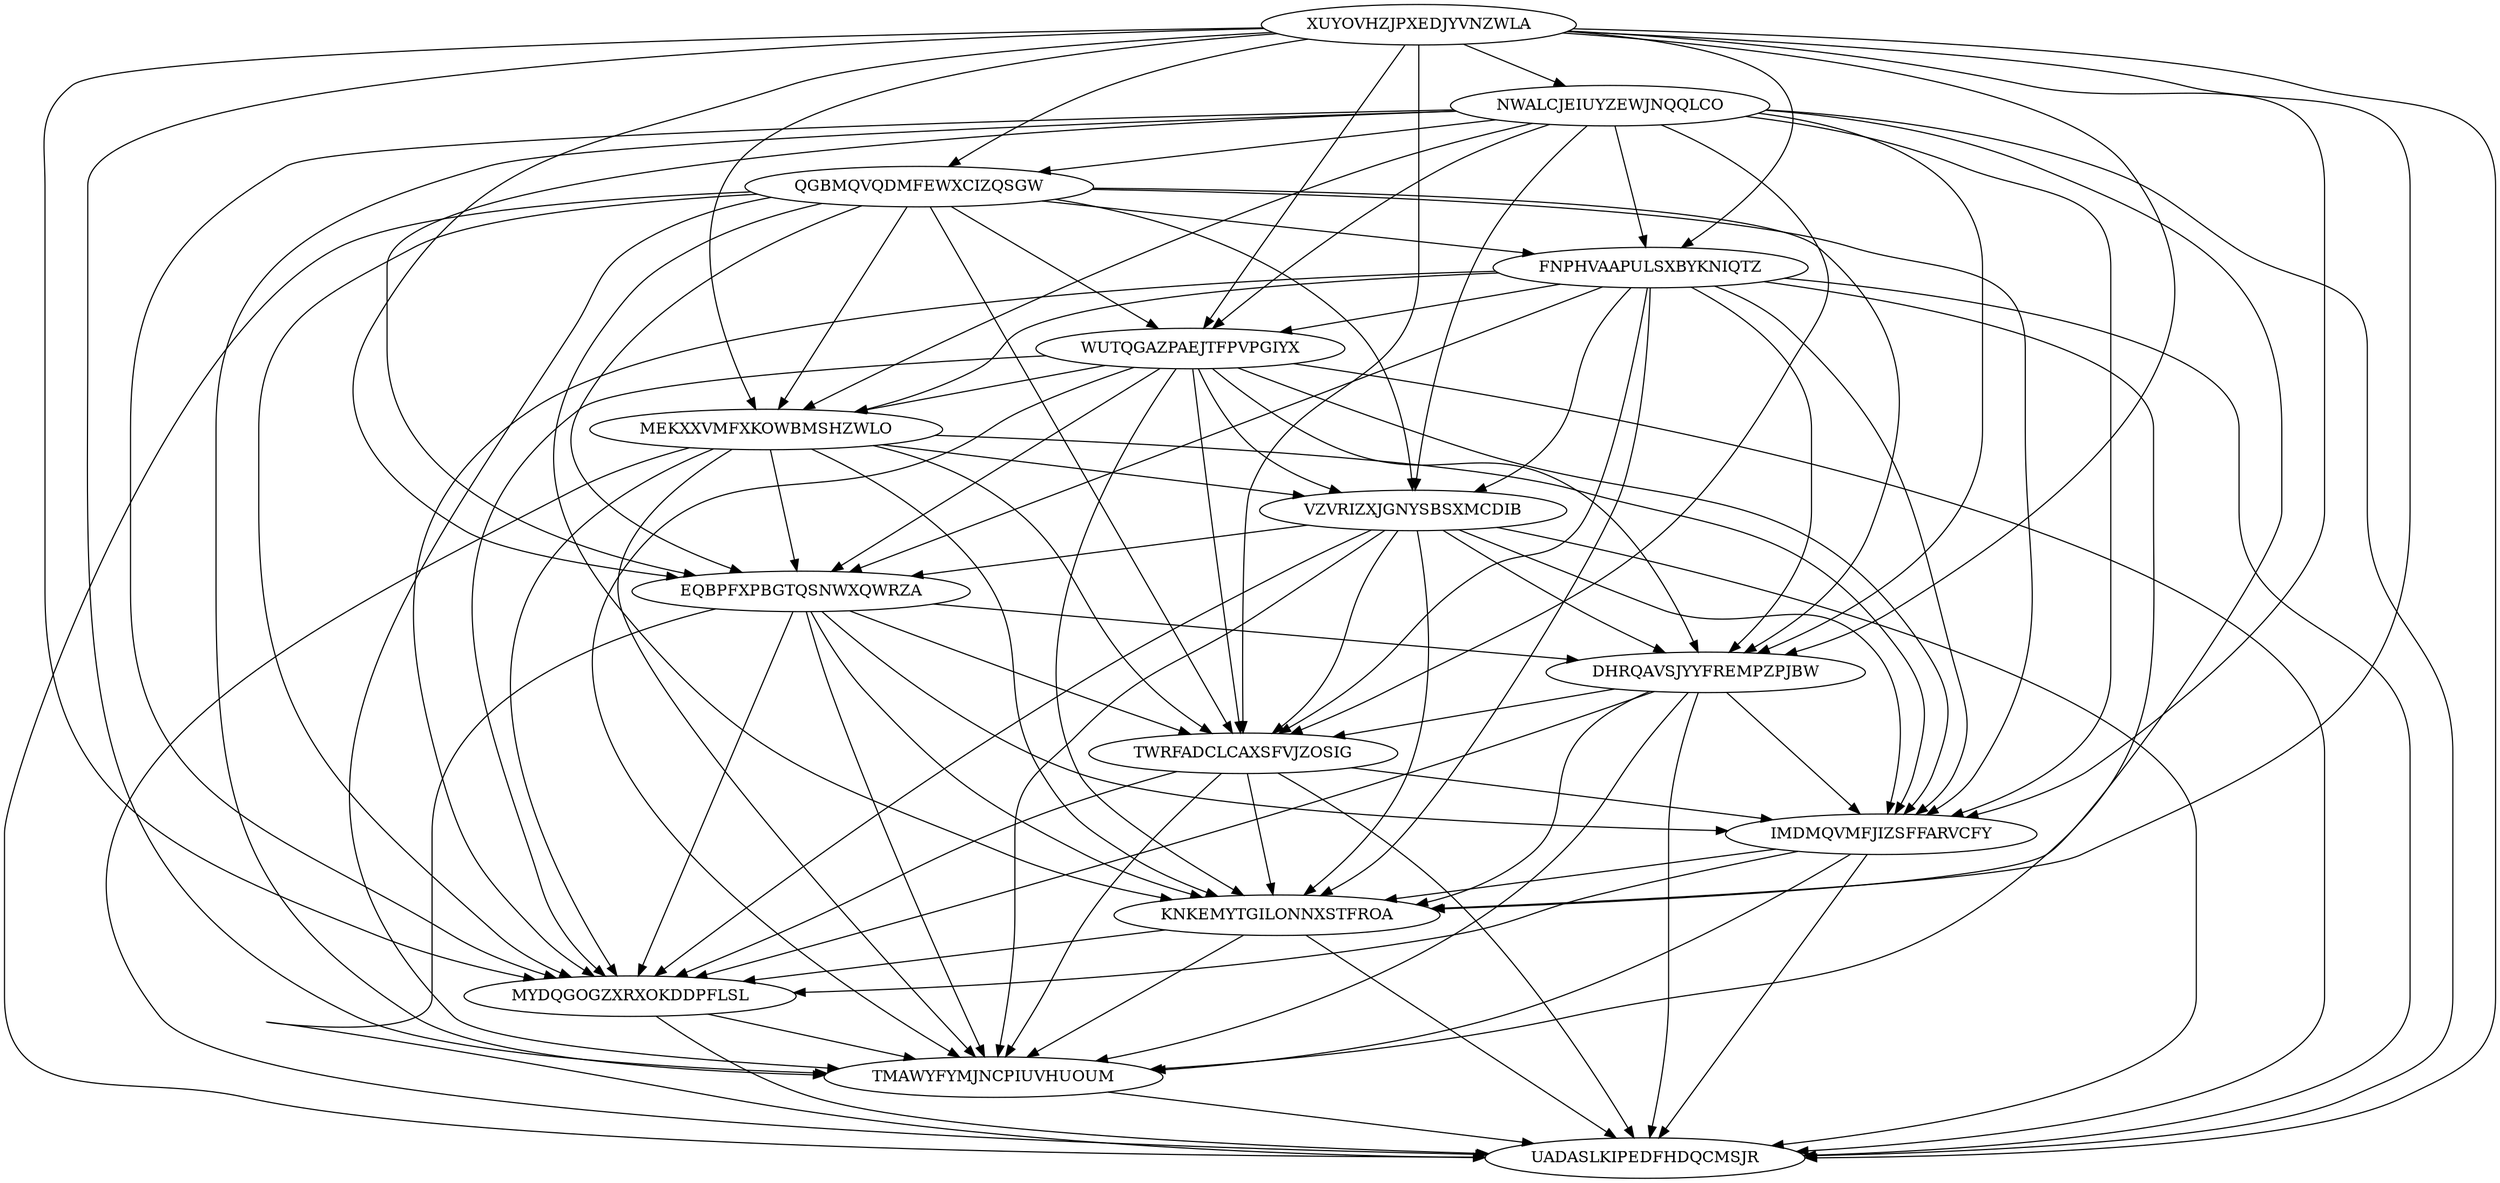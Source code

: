 digraph N15M103 {
	XUYOVHZJPXEDJYVNZWLA	[Weight=16];
	NWALCJEIUYZEWJNQQLCO	[Weight=18];
	QGBMQVQDMFEWXCIZQSGW	[Weight=16];
	FNPHVAAPULSXBYKNIQTZ	[Weight=14];
	WUTQGAZPAEJTFPVPGIYX	[Weight=17];
	MEKXXVMFXKOWBMSHZWLO	[Weight=16];
	VZVRIZXJGNYSBSXMCDIB	[Weight=13];
	EQBPFXPBGTQSNWXQWRZA	[Weight=14];
	DHRQAVSJYYFREMPZPJBW	[Weight=19];
	TWRFADCLCAXSFVJZOSIG	[Weight=16];
	IMDMQVMFJIZSFFARVCFY	[Weight=15];
	KNKEMYTGILONNXSTFROA	[Weight=19];
	MYDQGOGZXRXOKDDPFLSL	[Weight=15];
	TMAWYFYMJNCPIUVHUOUM	[Weight=11];
	UADASLKIPEDFHDQCMSJR	[Weight=17];
	VZVRIZXJGNYSBSXMCDIB -> UADASLKIPEDFHDQCMSJR [Weight=20];
	FNPHVAAPULSXBYKNIQTZ -> UADASLKIPEDFHDQCMSJR [Weight=10];
	MEKXXVMFXKOWBMSHZWLO -> EQBPFXPBGTQSNWXQWRZA [Weight=15];
	VZVRIZXJGNYSBSXMCDIB -> TWRFADCLCAXSFVJZOSIG [Weight=19];
	XUYOVHZJPXEDJYVNZWLA -> DHRQAVSJYYFREMPZPJBW [Weight=18];
	VZVRIZXJGNYSBSXMCDIB -> IMDMQVMFJIZSFFARVCFY [Weight=13];
	NWALCJEIUYZEWJNQQLCO -> TMAWYFYMJNCPIUVHUOUM [Weight=15];
	XUYOVHZJPXEDJYVNZWLA -> EQBPFXPBGTQSNWXQWRZA [Weight=19];
	QGBMQVQDMFEWXCIZQSGW -> TMAWYFYMJNCPIUVHUOUM [Weight=16];
	WUTQGAZPAEJTFPVPGIYX -> DHRQAVSJYYFREMPZPJBW [Weight=19];
	NWALCJEIUYZEWJNQQLCO -> IMDMQVMFJIZSFFARVCFY [Weight=11];
	WUTQGAZPAEJTFPVPGIYX -> TMAWYFYMJNCPIUVHUOUM [Weight=16];
	QGBMQVQDMFEWXCIZQSGW -> DHRQAVSJYYFREMPZPJBW [Weight=20];
	QGBMQVQDMFEWXCIZQSGW -> TWRFADCLCAXSFVJZOSIG [Weight=11];
	XUYOVHZJPXEDJYVNZWLA -> MEKXXVMFXKOWBMSHZWLO [Weight=10];
	QGBMQVQDMFEWXCIZQSGW -> MYDQGOGZXRXOKDDPFLSL [Weight=19];
	XUYOVHZJPXEDJYVNZWLA -> KNKEMYTGILONNXSTFROA [Weight=12];
	MEKXXVMFXKOWBMSHZWLO -> VZVRIZXJGNYSBSXMCDIB [Weight=19];
	FNPHVAAPULSXBYKNIQTZ -> EQBPFXPBGTQSNWXQWRZA [Weight=11];
	NWALCJEIUYZEWJNQQLCO -> VZVRIZXJGNYSBSXMCDIB [Weight=13];
	IMDMQVMFJIZSFFARVCFY -> KNKEMYTGILONNXSTFROA [Weight=15];
	MEKXXVMFXKOWBMSHZWLO -> TMAWYFYMJNCPIUVHUOUM [Weight=12];
	XUYOVHZJPXEDJYVNZWLA -> UADASLKIPEDFHDQCMSJR [Weight=10];
	MEKXXVMFXKOWBMSHZWLO -> UADASLKIPEDFHDQCMSJR [Weight=17];
	EQBPFXPBGTQSNWXQWRZA -> DHRQAVSJYYFREMPZPJBW [Weight=17];
	NWALCJEIUYZEWJNQQLCO -> WUTQGAZPAEJTFPVPGIYX [Weight=12];
	DHRQAVSJYYFREMPZPJBW -> TMAWYFYMJNCPIUVHUOUM [Weight=18];
	FNPHVAAPULSXBYKNIQTZ -> KNKEMYTGILONNXSTFROA [Weight=13];
	DHRQAVSJYYFREMPZPJBW -> IMDMQVMFJIZSFFARVCFY [Weight=14];
	WUTQGAZPAEJTFPVPGIYX -> EQBPFXPBGTQSNWXQWRZA [Weight=14];
	QGBMQVQDMFEWXCIZQSGW -> KNKEMYTGILONNXSTFROA [Weight=13];
	VZVRIZXJGNYSBSXMCDIB -> MYDQGOGZXRXOKDDPFLSL [Weight=12];
	XUYOVHZJPXEDJYVNZWLA -> IMDMQVMFJIZSFFARVCFY [Weight=18];
	QGBMQVQDMFEWXCIZQSGW -> VZVRIZXJGNYSBSXMCDIB [Weight=12];
	FNPHVAAPULSXBYKNIQTZ -> MEKXXVMFXKOWBMSHZWLO [Weight=14];
	FNPHVAAPULSXBYKNIQTZ -> TWRFADCLCAXSFVJZOSIG [Weight=16];
	XUYOVHZJPXEDJYVNZWLA -> FNPHVAAPULSXBYKNIQTZ [Weight=16];
	XUYOVHZJPXEDJYVNZWLA -> NWALCJEIUYZEWJNQQLCO [Weight=13];
	EQBPFXPBGTQSNWXQWRZA -> UADASLKIPEDFHDQCMSJR [Weight=15];
	DHRQAVSJYYFREMPZPJBW -> UADASLKIPEDFHDQCMSJR [Weight=12];
	QGBMQVQDMFEWXCIZQSGW -> WUTQGAZPAEJTFPVPGIYX [Weight=11];
	MEKXXVMFXKOWBMSHZWLO -> KNKEMYTGILONNXSTFROA [Weight=14];
	NWALCJEIUYZEWJNQQLCO -> MEKXXVMFXKOWBMSHZWLO [Weight=13];
	NWALCJEIUYZEWJNQQLCO -> EQBPFXPBGTQSNWXQWRZA [Weight=15];
	MEKXXVMFXKOWBMSHZWLO -> TWRFADCLCAXSFVJZOSIG [Weight=11];
	MYDQGOGZXRXOKDDPFLSL -> TMAWYFYMJNCPIUVHUOUM [Weight=18];
	KNKEMYTGILONNXSTFROA -> UADASLKIPEDFHDQCMSJR [Weight=12];
	NWALCJEIUYZEWJNQQLCO -> DHRQAVSJYYFREMPZPJBW [Weight=12];
	WUTQGAZPAEJTFPVPGIYX -> MEKXXVMFXKOWBMSHZWLO [Weight=19];
	VZVRIZXJGNYSBSXMCDIB -> EQBPFXPBGTQSNWXQWRZA [Weight=10];
	WUTQGAZPAEJTFPVPGIYX -> TWRFADCLCAXSFVJZOSIG [Weight=10];
	MYDQGOGZXRXOKDDPFLSL -> UADASLKIPEDFHDQCMSJR [Weight=10];
	TWRFADCLCAXSFVJZOSIG -> IMDMQVMFJIZSFFARVCFY [Weight=14];
	NWALCJEIUYZEWJNQQLCO -> FNPHVAAPULSXBYKNIQTZ [Weight=10];
	QGBMQVQDMFEWXCIZQSGW -> IMDMQVMFJIZSFFARVCFY [Weight=15];
	NWALCJEIUYZEWJNQQLCO -> KNKEMYTGILONNXSTFROA [Weight=14];
	NWALCJEIUYZEWJNQQLCO -> UADASLKIPEDFHDQCMSJR [Weight=14];
	FNPHVAAPULSXBYKNIQTZ -> WUTQGAZPAEJTFPVPGIYX [Weight=13];
	IMDMQVMFJIZSFFARVCFY -> MYDQGOGZXRXOKDDPFLSL [Weight=11];
	WUTQGAZPAEJTFPVPGIYX -> IMDMQVMFJIZSFFARVCFY [Weight=12];
	NWALCJEIUYZEWJNQQLCO -> TWRFADCLCAXSFVJZOSIG [Weight=12];
	WUTQGAZPAEJTFPVPGIYX -> KNKEMYTGILONNXSTFROA [Weight=12];
	FNPHVAAPULSXBYKNIQTZ -> DHRQAVSJYYFREMPZPJBW [Weight=10];
	QGBMQVQDMFEWXCIZQSGW -> EQBPFXPBGTQSNWXQWRZA [Weight=16];
	IMDMQVMFJIZSFFARVCFY -> TMAWYFYMJNCPIUVHUOUM [Weight=16];
	DHRQAVSJYYFREMPZPJBW -> MYDQGOGZXRXOKDDPFLSL [Weight=18];
	XUYOVHZJPXEDJYVNZWLA -> QGBMQVQDMFEWXCIZQSGW [Weight=14];
	TWRFADCLCAXSFVJZOSIG -> MYDQGOGZXRXOKDDPFLSL [Weight=16];
	DHRQAVSJYYFREMPZPJBW -> KNKEMYTGILONNXSTFROA [Weight=19];
	EQBPFXPBGTQSNWXQWRZA -> TMAWYFYMJNCPIUVHUOUM [Weight=14];
	TWRFADCLCAXSFVJZOSIG -> UADASLKIPEDFHDQCMSJR [Weight=13];
	MEKXXVMFXKOWBMSHZWLO -> MYDQGOGZXRXOKDDPFLSL [Weight=11];
	KNKEMYTGILONNXSTFROA -> MYDQGOGZXRXOKDDPFLSL [Weight=16];
	NWALCJEIUYZEWJNQQLCO -> MYDQGOGZXRXOKDDPFLSL [Weight=19];
	XUYOVHZJPXEDJYVNZWLA -> TMAWYFYMJNCPIUVHUOUM [Weight=14];
	EQBPFXPBGTQSNWXQWRZA -> TWRFADCLCAXSFVJZOSIG [Weight=17];
	DHRQAVSJYYFREMPZPJBW -> TWRFADCLCAXSFVJZOSIG [Weight=19];
	XUYOVHZJPXEDJYVNZWLA -> MYDQGOGZXRXOKDDPFLSL [Weight=10];
	FNPHVAAPULSXBYKNIQTZ -> VZVRIZXJGNYSBSXMCDIB [Weight=13];
	VZVRIZXJGNYSBSXMCDIB -> DHRQAVSJYYFREMPZPJBW [Weight=10];
	MEKXXVMFXKOWBMSHZWLO -> IMDMQVMFJIZSFFARVCFY [Weight=10];
	IMDMQVMFJIZSFFARVCFY -> UADASLKIPEDFHDQCMSJR [Weight=14];
	FNPHVAAPULSXBYKNIQTZ -> MYDQGOGZXRXOKDDPFLSL [Weight=12];
	EQBPFXPBGTQSNWXQWRZA -> IMDMQVMFJIZSFFARVCFY [Weight=14];
	EQBPFXPBGTQSNWXQWRZA -> MYDQGOGZXRXOKDDPFLSL [Weight=12];
	KNKEMYTGILONNXSTFROA -> TMAWYFYMJNCPIUVHUOUM [Weight=13];
	QGBMQVQDMFEWXCIZQSGW -> MEKXXVMFXKOWBMSHZWLO [Weight=17];
	QGBMQVQDMFEWXCIZQSGW -> FNPHVAAPULSXBYKNIQTZ [Weight=15];
	NWALCJEIUYZEWJNQQLCO -> QGBMQVQDMFEWXCIZQSGW [Weight=10];
	TMAWYFYMJNCPIUVHUOUM -> UADASLKIPEDFHDQCMSJR [Weight=12];
	QGBMQVQDMFEWXCIZQSGW -> UADASLKIPEDFHDQCMSJR [Weight=12];
	WUTQGAZPAEJTFPVPGIYX -> UADASLKIPEDFHDQCMSJR [Weight=18];
	TWRFADCLCAXSFVJZOSIG -> KNKEMYTGILONNXSTFROA [Weight=11];
	WUTQGAZPAEJTFPVPGIYX -> MYDQGOGZXRXOKDDPFLSL [Weight=16];
	EQBPFXPBGTQSNWXQWRZA -> KNKEMYTGILONNXSTFROA [Weight=15];
	FNPHVAAPULSXBYKNIQTZ -> TMAWYFYMJNCPIUVHUOUM [Weight=13];
	XUYOVHZJPXEDJYVNZWLA -> WUTQGAZPAEJTFPVPGIYX [Weight=19];
	VZVRIZXJGNYSBSXMCDIB -> KNKEMYTGILONNXSTFROA [Weight=15];
	WUTQGAZPAEJTFPVPGIYX -> VZVRIZXJGNYSBSXMCDIB [Weight=15];
	FNPHVAAPULSXBYKNIQTZ -> IMDMQVMFJIZSFFARVCFY [Weight=20];
	TWRFADCLCAXSFVJZOSIG -> TMAWYFYMJNCPIUVHUOUM [Weight=13];
	XUYOVHZJPXEDJYVNZWLA -> TWRFADCLCAXSFVJZOSIG [Weight=12];
	VZVRIZXJGNYSBSXMCDIB -> TMAWYFYMJNCPIUVHUOUM [Weight=16];
}
